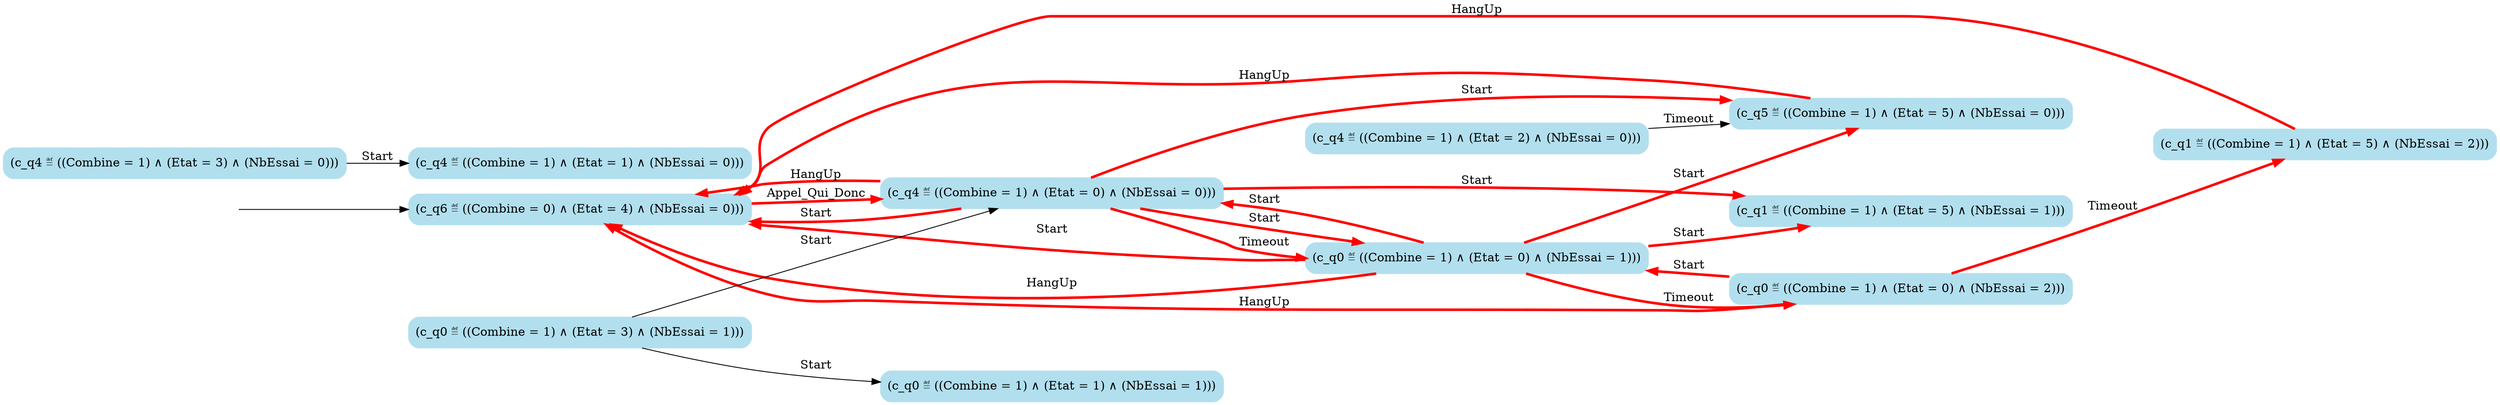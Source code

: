 digraph G {

	rankdir = LR;

	start_c_q6_43[style=invisible];

	node[shape=box, style="rounded, filled", color=lightblue2];

	c_q0_3[label="(c_q0 ≝ ((Combine = 1) ∧ (Etat = 1) ∧ (NbEssai = 1)))"];
	c_q0_42[label="(c_q0 ≝ ((Combine = 1) ∧ (Etat = 0) ∧ (NbEssai = 2)))"];
	c_q4_21[label="(c_q4 ≝ ((Combine = 1) ∧ (Etat = 1) ∧ (NbEssai = 0)))"];
	c_q6_43[label="(c_q6 ≝ ((Combine = 0) ∧ (Etat = 4) ∧ (NbEssai = 0)))"];
	c_q4_30[label="(c_q4 ≝ ((Combine = 1) ∧ (Etat = 2) ∧ (NbEssai = 0)))"];
	c_q4_39[label="(c_q4 ≝ ((Combine = 1) ∧ (Etat = 0) ∧ (NbEssai = 0)))"];
	c_q5_36[label="(c_q5 ≝ ((Combine = 1) ∧ (Etat = 5) ∧ (NbEssai = 0)))"];
	c_q1_18[label="(c_q1 ≝ ((Combine = 1) ∧ (Etat = 5) ∧ (NbEssai = 2)))"];
	c_q4_20[label="(c_q4 ≝ ((Combine = 1) ∧ (Etat = 3) ∧ (NbEssai = 0)))"];
	c_q1_27[label="(c_q1 ≝ ((Combine = 1) ∧ (Etat = 5) ∧ (NbEssai = 1)))"];
	c_q0_41[label="(c_q0 ≝ ((Combine = 1) ∧ (Etat = 0) ∧ (NbEssai = 1)))"];
	c_q0_10[label="(c_q0 ≝ ((Combine = 1) ∧ (Etat = 3) ∧ (NbEssai = 1)))"];

	start_c_q6_43 -> c_q6_43;
	c_q6_43 -> c_q4_39[label="Appel_Qui_Donc", penwidth=3, color=red];
	c_q0_10 -> c_q0_3[label="Start"];
	c_q0_41 -> c_q0_42[label="Timeout", penwidth=3, color=red];
	c_q0_41 -> c_q1_27[label="Start", penwidth=3, color=red];
	c_q0_42 -> c_q1_18[label="Timeout", penwidth=3, color=red];
	c_q0_10 -> c_q4_39[label="Start"];
	c_q0_41 -> c_q5_36[label="Start", penwidth=3, color=red];
	c_q0_41 -> c_q6_43[label="Start", penwidth=3, color=red];
	c_q0_41 -> c_q6_43[label="HangUp", penwidth=3, color=red];
	c_q1_18 -> c_q6_43[label="HangUp", penwidth=3, color=red];
	c_q4_20 -> c_q4_21[label="Start"];
	c_q4_39 -> c_q0_41[label="Start", penwidth=3, color=red];
	c_q4_39 -> c_q0_41[label="Timeout", penwidth=3, color=red];
	c_q4_39 -> c_q1_27[label="Start", penwidth=3, color=red];
	c_q4_39 -> c_q5_36[label="Start", penwidth=3, color=red];
	c_q4_30 -> c_q5_36[label="Timeout"];
	c_q4_39 -> c_q6_43[label="Start", penwidth=3, color=red];
	c_q4_39 -> c_q6_43[label="HangUp", penwidth=3, color=red];
	c_q5_36 -> c_q6_43[label="HangUp", penwidth=3, color=red];
	c_q0_41 -> c_q4_39[label="Start", penwidth=3, color=red];
	c_q0_42 -> c_q0_41[label="Start", penwidth=3, color=red];
	c_q0_42 -> c_q6_43[label="HangUp", penwidth=3, color=red];

}